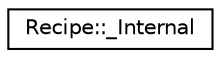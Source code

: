 digraph "Graphical Class Hierarchy"
{
 // LATEX_PDF_SIZE
  edge [fontname="Helvetica",fontsize="10",labelfontname="Helvetica",labelfontsize="10"];
  node [fontname="Helvetica",fontsize="10",shape=record];
  rankdir="LR";
  Node0 [label="Recipe::_Internal",height=0.2,width=0.4,color="black", fillcolor="white", style="filled",URL="$classoperations__research_1_1scheduling_1_1rcpsp_1_1_recipe_1_1___internal.html",tooltip=" "];
}
